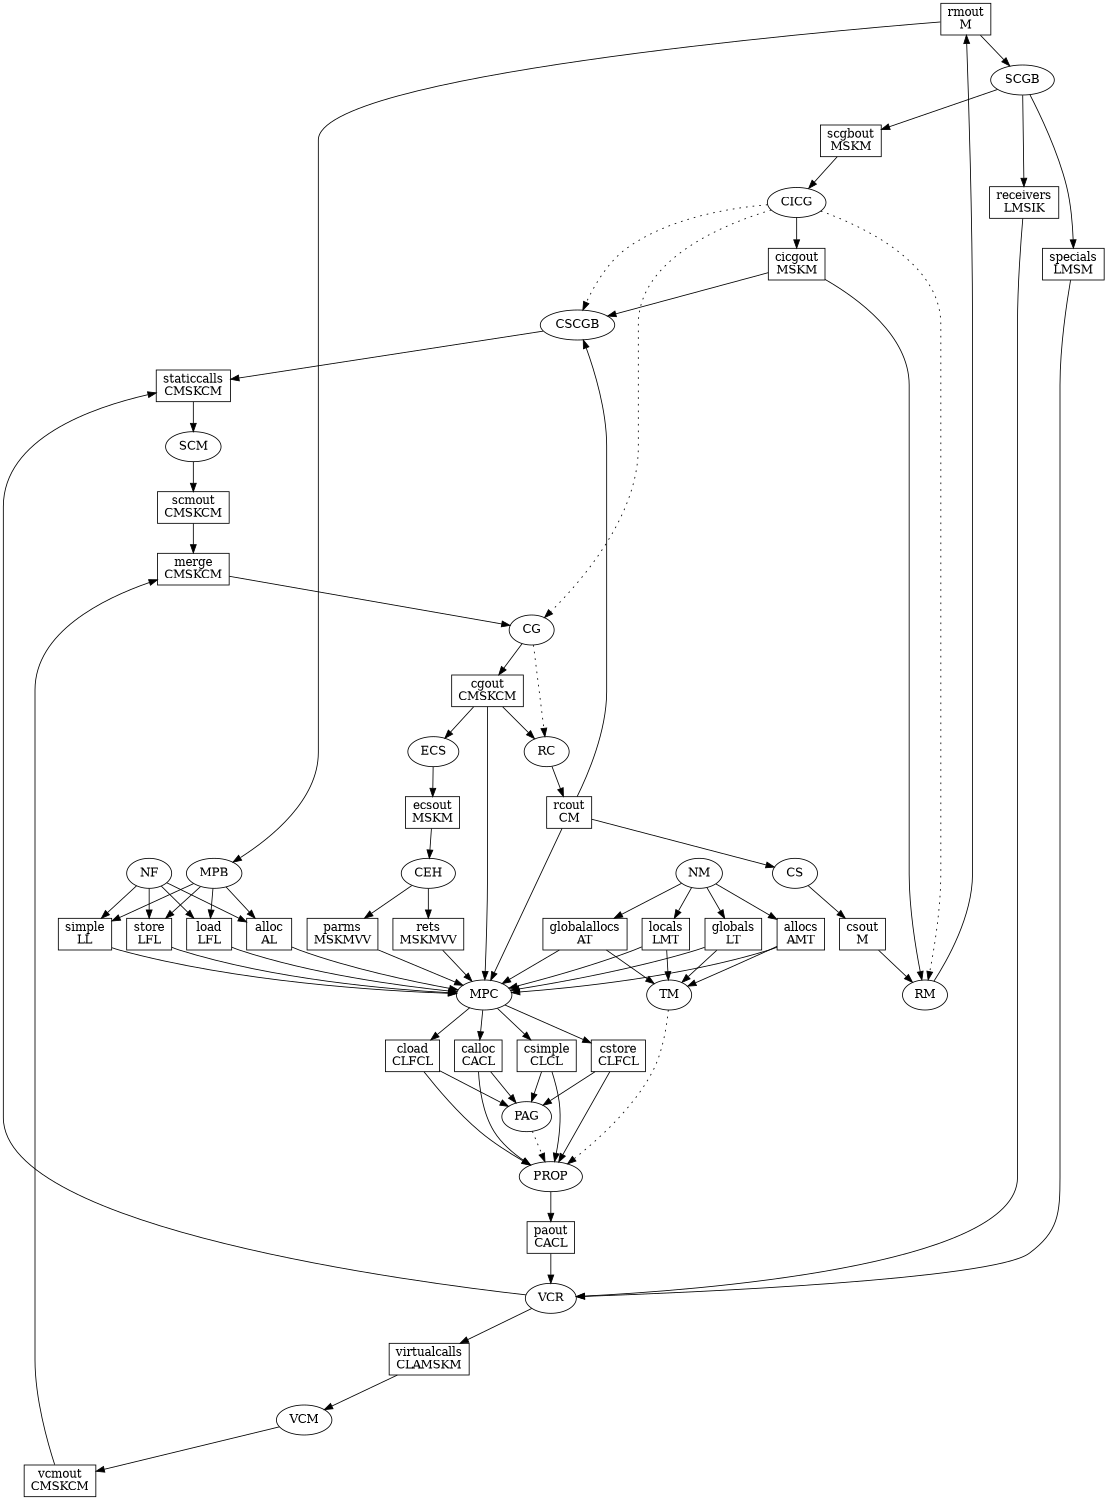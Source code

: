 digraph overview {
    size="7.5,10";
    mclimit=100.0;
    nslimit=100.0;
    node [shape=box];


    rmout [label="rmout\nM"];
    scgbout [label="scgbout\nMSKM"];
    receivers [label="receivers\nLMSIK"];
    specials [label="specials\nLMSM"];
    cicgout [label="cicgout\nMSKM"];

    staticcalls [label="staticcalls\nCMSKCM"];
    scmout [label="scmout\nCMSKCM"];
    cgout [label="cgout\nCMSKCM"];
    ecsout [label="ecsout\nMSKM"];
    rcout [label="rcout\nCM"];
    csout [label="csout\nM"];
    parms [label="parms\nMSKMVV"];
    rets [label="rets\nMSKMVV"];

    merge [label="merge\nCMSKCM"];

    locals [label="locals\nLMT"];
    globals [label="globals\nLT"];
    localallocs [label="allocs\nAMT"];
    globalallocs [label="globalallocs\nAT"];

    simple [label="simple\nLL"];
    store [label="store\nLFL"];
    load [label="load\nLFL"];
    alloc [label="alloc\nAL"];

    csimple [label="csimple\nCLCL"];
    cstore [label="cstore\nCLFCL"];
    cload [label="cload\nCLFCL"];
    calloc [label="calloc\nCACL"];

    paout [label="paout\nCACL"];

    virtualcalls [label="virtualcalls\nCLAMSKM"];

    vcmout [label="vcmout\nCMSKCM"];

    node [shape=ellipse];

    NM -> locals;
    NM -> globals;
    NM -> localallocs;
    NM -> globalallocs;

    scgbout -> CICG -> cicgout;
    cicgout -> RM -> rmout;
    CICG -> RM [style=dotted];

    rmout -> SCGB -> scgbout;
    SCGB -> receivers;
    SCGB -> specials;

    scmout -> merge;
    vcmout -> merge;
    merge -> CG -> cgout;
    CICG -> CG [style=dotted];

    cgout -> RC -> rcout;
    CG -> RC [style=dotted];

    rcout -> CS -> csout;
    csout -> RM;

    rcout -> CSCGB -> staticcalls;
    cicgout -> CSCGB;
    CICG -> CSCGB [style=dotted];

    rmout -> MPB;
    MPB -> simple;
    MPB -> store;
    MPB -> load;
    MPB -> alloc;

    simple -> MPC;
    store -> MPC;
    load -> MPC;
    alloc -> MPC;
    locals -> MPC;
    globals -> MPC;
    localallocs -> MPC;
    globalallocs -> MPC;
    rcout -> MPC;
    parms -> MPC;
    rets -> MPC;
    cgout -> MPC;
    MPC -> csimple;
    MPC -> cstore;
    MPC -> cload;
    MPC -> calloc;

    csimple -> PAG;
    cload -> PAG;
    cstore -> PAG;
    calloc -> PAG;

    csimple -> PROP;
    cload -> PROP;
    cstore -> PROP;
    calloc -> PROP;
    PROP -> paout;
    PAG -> PROP [style=dotted];

    receivers -> VCR;
    specials -> VCR;
    paout -> VCR;
    VCR -> virtualcalls;
    VCR -> staticcalls;

    virtualcalls -> VCM -> vcmout;

    staticcalls -> SCM -> scmout;

    cgout -> ECS -> ecsout;

    ecsout -> CEH -> parms;
    CEH -> rets;

    NF -> simple;
    NF -> load;
    NF -> store;
    NF -> alloc;

    locals -> TM;
    globals -> TM;
    localallocs -> TM;
    globalallocs -> TM;
    TM -> PROP [style=dotted];
}

